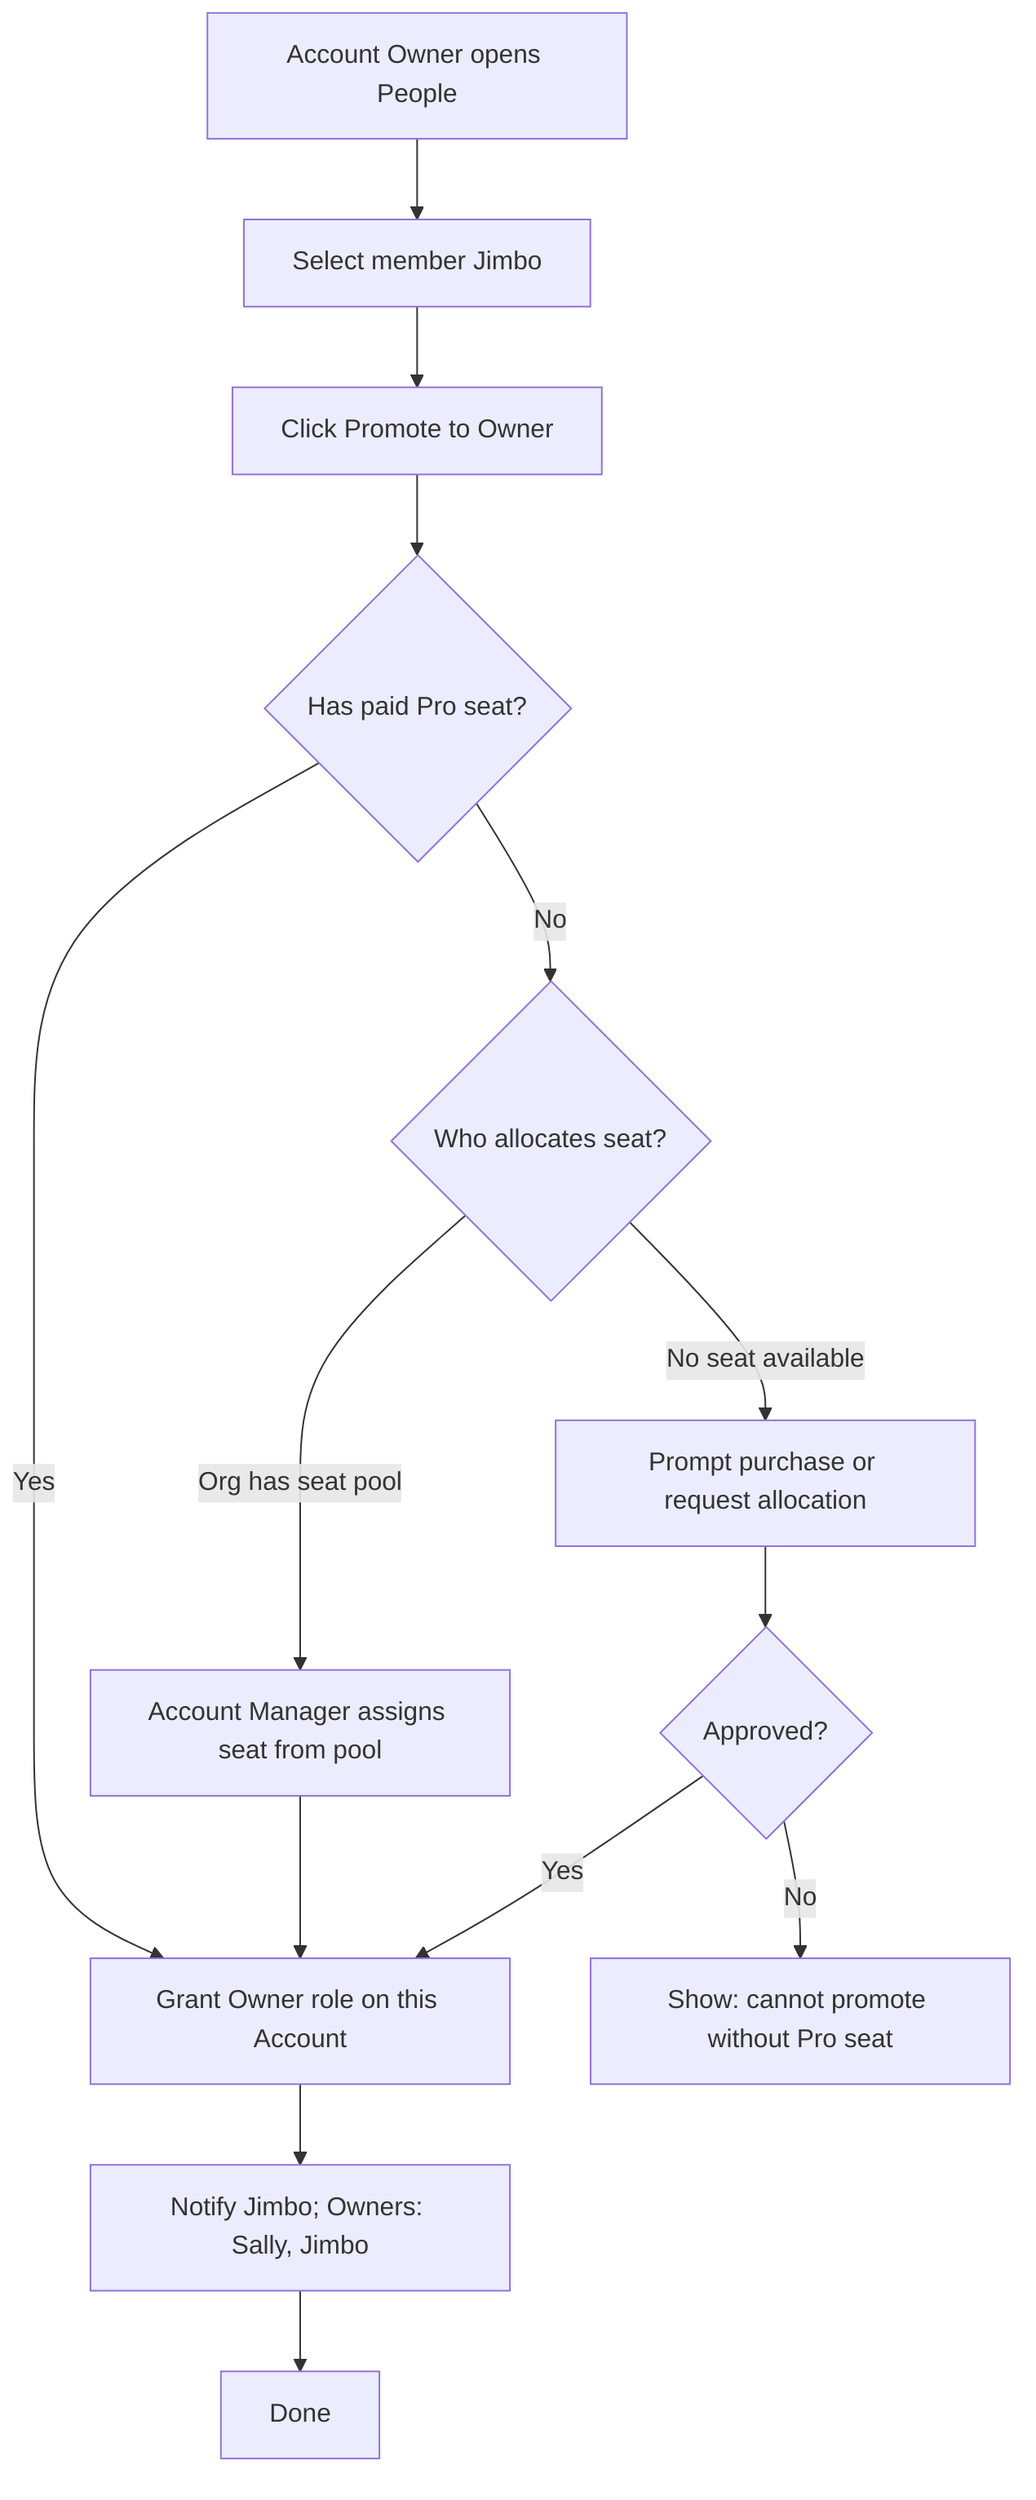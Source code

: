 flowchart TD
  A[Account Owner opens People] --> B[Select member Jimbo]
  B --> C[Click Promote to Owner]
  C --> D{Has paid Pro seat?}
  D -- Yes --> E[Grant Owner role on this Account]
  E --> F[Notify Jimbo; Owners: Sally, Jimbo]
  F --> Z[Done]

  D -- No --> G{Who allocates seat?}
  G -- Org has seat pool --> H[Account Manager assigns seat from pool]
  H --> E
  G -- No seat available --> I[Prompt purchase or request allocation]
  I --> J{Approved?}
  J -- Yes --> E
  J -- No --> K[Show: cannot promote without Pro seat]